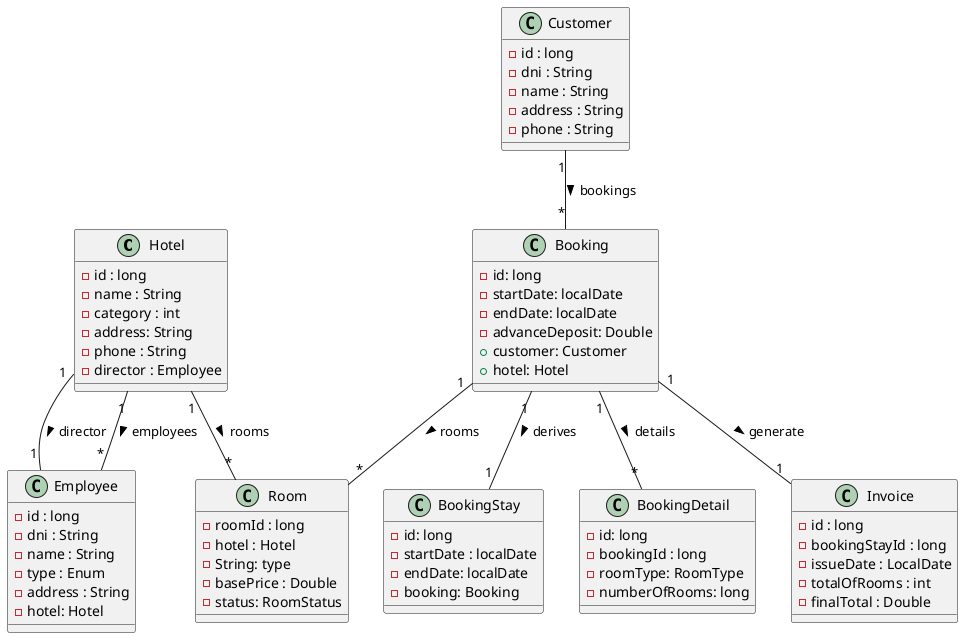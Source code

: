 @startuml

' Main Entities'
class Hotel {
    - id : long
    - name : String
    - category : int
    - address: String
    - phone : String
    - director : Employee
}

class Employee {
    - id : long
    - dni : String
    - name : String
    - type : Enum
    - address : String
    - hotel: Hotel
}

class Customer {
    - id : long
    - dni : String
    - name : String
    - address : String
    - phone : String
}

class Room {
    - roomId : long
    - hotel : Hotel
    - String: type
    - basePrice : Double
    - status: RoomStatus
}

class Booking {
    - id: long
    - startDate: localDate
    - endDate: localDate
    - advanceDeposit: Double
    + customer: Customer
    + hotel: Hotel
}

class BookingStay {
    - id: long
    - startDate : localDate
    - endDate: localDate
    - booking: Booking
}

class BookingDetail {
    - id: long
    - bookingId : long
    - roomType: RoomType
    - numberOfRooms: long
}

class Invoice {
    - id : long
    - bookingStayId : long
    - issueDate : LocalDate
    - totalOfRooms : int
    - finalTotal : Double
}


' Relationships '

Hotel "1" -- "1" Employee: director >
Hotel "1" -- "*" Employee: employees >
Hotel "1" -- "*" Room: rooms >

Customer "1" -- "*" Booking : bookings >

Booking "1" -- "1" BookingStay: derives >
Booking "1" -- "*" Room: rooms >
Booking "1" -- "1" Invoice: generate >
Booking "1" -- "*" BookingDetail: details >
@enduml